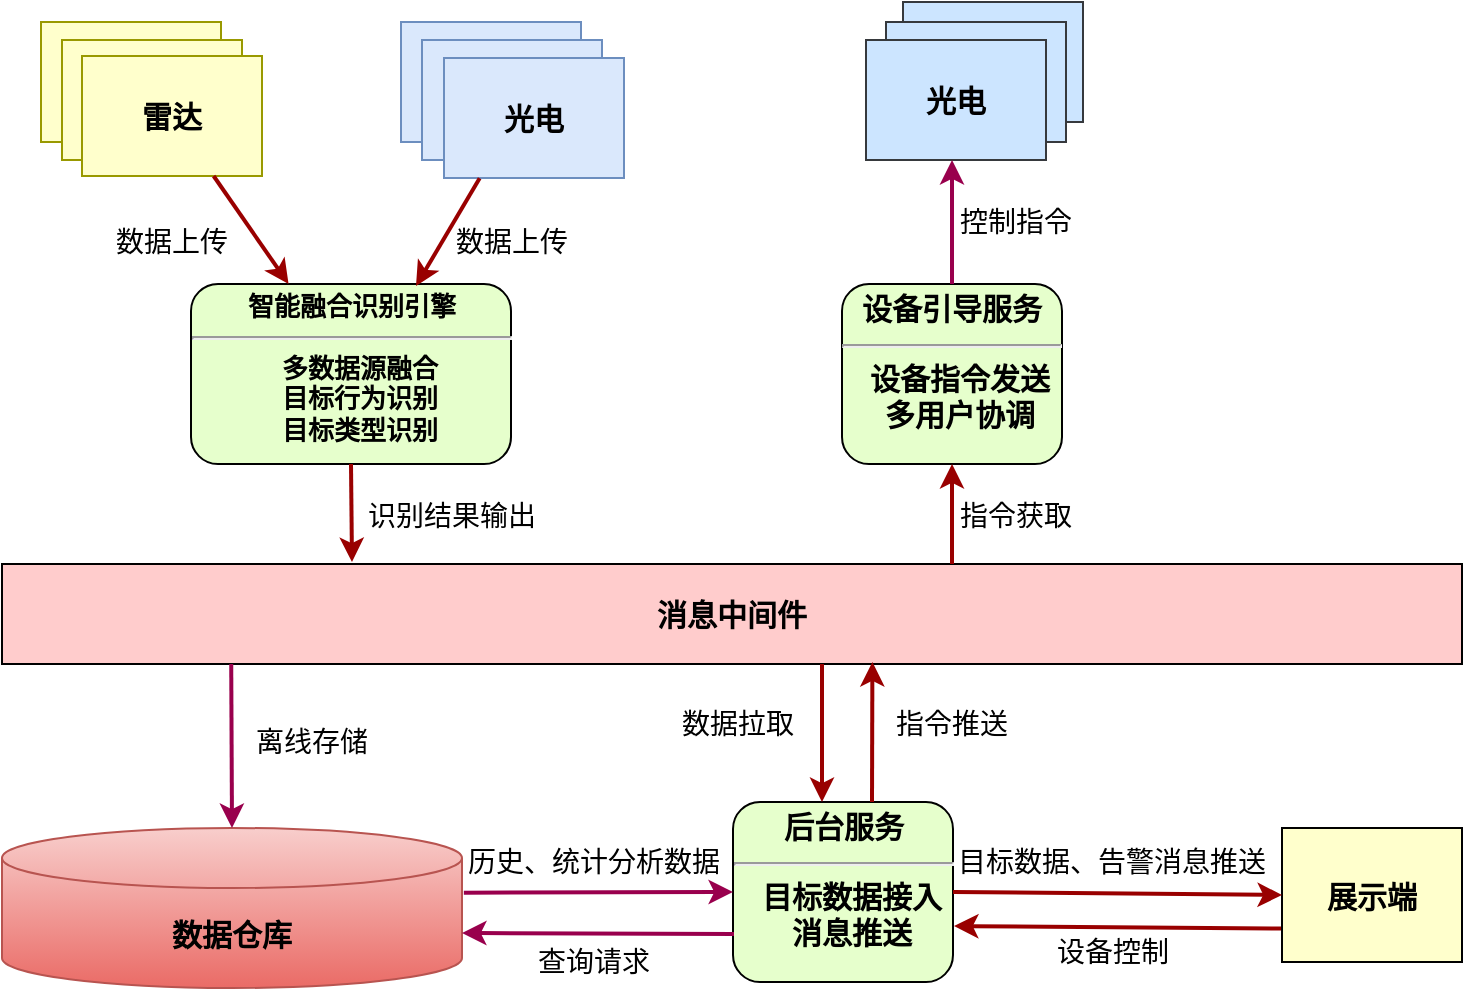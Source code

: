 <mxfile version="14.8.5" type="github">
  <diagram name="Page-1" id="c7558073-3199-34d8-9f00-42111426c3f3">
    <mxGraphModel dx="1422" dy="794" grid="1" gridSize="10" guides="1" tooltips="1" connect="1" arrows="1" fold="1" page="1" pageScale="1" pageWidth="826" pageHeight="1169" background="none" math="0" shadow="0">
      <root>
        <mxCell id="0" />
        <mxCell id="1" parent="0" />
        <mxCell id="IR85glNcwhPEIRknHeb9-98" value="" style="whiteSpace=wrap;align=center;verticalAlign=middle;fontStyle=1;strokeWidth=1;fillColor=#cce5ff;strokeColor=#36393d;fontSize=15;" vertex="1" parent="1">
          <mxGeometry x="510.5" y="110" width="90" height="60" as="geometry" />
        </mxCell>
        <mxCell id="IR85glNcwhPEIRknHeb9-97" value="" style="whiteSpace=wrap;align=center;verticalAlign=middle;fontStyle=1;strokeWidth=1;fillColor=#FFFFCC;strokeColor=#999900;fontSize=15;" vertex="1" parent="1">
          <mxGeometry x="79.5" y="120" width="90" height="60" as="geometry" />
        </mxCell>
        <mxCell id="IR85glNcwhPEIRknHeb9-96" value="" style="whiteSpace=wrap;align=center;verticalAlign=middle;fontStyle=1;strokeWidth=1;fillColor=#dae8fc;strokeColor=#6c8ebf;fontSize=15;" vertex="1" parent="1">
          <mxGeometry x="259.5" y="120" width="90" height="60" as="geometry" />
        </mxCell>
        <mxCell id="R9U-iux0W0cLTJDINrRn-130" value="" style="whiteSpace=wrap;align=center;verticalAlign=middle;fontStyle=1;strokeWidth=1;fillColor=#cce5ff;strokeColor=#36393d;fontSize=15;" parent="1" vertex="1">
          <mxGeometry x="502" y="120" width="90" height="60" as="geometry" />
        </mxCell>
        <mxCell id="R9U-iux0W0cLTJDINrRn-101" value="" style="whiteSpace=wrap;align=center;verticalAlign=middle;fontStyle=1;strokeWidth=1;fillColor=#FFFFCC;strokeColor=#999900;fontSize=15;" parent="1" vertex="1">
          <mxGeometry x="90" y="129" width="90" height="60" as="geometry" />
        </mxCell>
        <mxCell id="R9U-iux0W0cLTJDINrRn-100" value="" style="whiteSpace=wrap;align=center;verticalAlign=middle;fontStyle=1;strokeWidth=1;fillColor=#dae8fc;strokeColor=#6c8ebf;fontSize=15;" parent="1" vertex="1">
          <mxGeometry x="270" y="129" width="90" height="60" as="geometry" />
        </mxCell>
        <mxCell id="2" value="&lt;p style=&quot;margin: 4px 0px 0px; text-align: center; font-size: 13px;&quot;&gt;&lt;strong style=&quot;font-size: 13px;&quot;&gt;智能融合识别引擎&lt;/strong&gt;&lt;/p&gt;&lt;hr style=&quot;font-size: 13px;&quot;&gt;&lt;p style=&quot;margin: 0px 0px 0px 8px; font-size: 13px;&quot;&gt;&lt;span style=&quot;font-size: 13px;&quot;&gt;多数据源融合&lt;/span&gt;&lt;br style=&quot;font-size: 13px;&quot;&gt;&lt;/p&gt;&lt;p style=&quot;margin: 0px 0px 0px 8px; font-size: 13px;&quot;&gt;目标行为识别&lt;/p&gt;&lt;p style=&quot;margin: 0px 0px 0px 8px; font-size: 13px;&quot;&gt;目标类型识别&lt;/p&gt;" style="verticalAlign=middle;align=center;overflow=fill;fontSize=13;fontFamily=Helvetica;html=1;rounded=1;fontStyle=1;strokeWidth=1;fillColor=#E6FFCC" parent="1" vertex="1">
          <mxGeometry x="154.5" y="251" width="160" height="90" as="geometry" />
        </mxCell>
        <mxCell id="4" value="雷达" style="whiteSpace=wrap;align=center;verticalAlign=middle;fontStyle=1;strokeWidth=1;fillColor=#FFFFCC;strokeColor=#999900;fontSize=15;" parent="1" vertex="1">
          <mxGeometry x="100" y="137" width="90" height="60" as="geometry" />
        </mxCell>
        <mxCell id="5" value="消息中间件" style="shape=process;whiteSpace=wrap;align=center;verticalAlign=middle;size=0;fontStyle=1;strokeWidth=1;fillColor=#FFCCCC;fontSize=15;" parent="1" vertex="1">
          <mxGeometry x="60" y="391" width="730" height="50" as="geometry" />
        </mxCell>
        <mxCell id="37" value="" style="strokeColor=#990000;strokeWidth=2;fontSize=15;" parent="1" source="4" target="2" edge="1">
          <mxGeometry width="100" height="100" relative="1" as="geometry">
            <mxPoint x="113.5" y="190" as="sourcePoint" />
            <mxPoint x="213.5" y="90" as="targetPoint" />
          </mxGeometry>
        </mxCell>
        <mxCell id="11" value="&lt;p style=&quot;margin: 4px 0px 0px; text-align: center; font-size: 15px;&quot;&gt;&lt;strong style=&quot;font-size: 15px;&quot;&gt;后台服务&lt;/strong&gt;&lt;/p&gt;&lt;hr style=&quot;font-size: 15px;&quot;&gt;&lt;p style=&quot;margin: 0px 0px 0px 8px; font-size: 15px;&quot;&gt;目标数据接入&lt;/p&gt;&lt;p style=&quot;margin: 0px 0px 0px 8px; font-size: 15px;&quot;&gt;消息推送&lt;/p&gt;&lt;p style=&quot;margin: 0px 0px 0px 8px; font-size: 15px;&quot;&gt;&lt;br style=&quot;font-size: 15px;&quot;&gt;&lt;/p&gt;" style="verticalAlign=middle;align=center;overflow=fill;fontSize=15;fontFamily=Helvetica;html=1;rounded=1;fontStyle=1;strokeWidth=1;fillColor=#E6FFCC" parent="1" vertex="1">
          <mxGeometry x="425.5" y="510" width="110" height="90" as="geometry" />
        </mxCell>
        <mxCell id="52" value="数据上传" style="text;spacingTop=-5;align=center;fontSize=14;" parent="1" vertex="1">
          <mxGeometry x="130" y="220" width="30" height="20" as="geometry" />
        </mxCell>
        <mxCell id="57" value="识别结果输出" style="text;spacingTop=-5;align=center;strokeWidth=1;fontSize=14;" parent="1" vertex="1">
          <mxGeometry x="270" y="357" width="30" height="20" as="geometry" />
        </mxCell>
        <mxCell id="88" value="" style="edgeStyle=elbowEdgeStyle;elbow=horizontal;strokeColor=#990000;strokeWidth=2;fontSize=15;" parent="1" edge="1">
          <mxGeometry width="100" height="100" relative="1" as="geometry">
            <mxPoint x="470" y="441" as="sourcePoint" />
            <mxPoint x="470" y="510" as="targetPoint" />
            <Array as="points">
              <mxPoint x="470" y="470" />
            </Array>
          </mxGeometry>
        </mxCell>
        <mxCell id="96" value="数据拉取" style="text;spacingTop=-5;align=center;fontSize=14;" parent="1" vertex="1">
          <mxGeometry x="413.0" y="461" width="30" height="20" as="geometry" />
        </mxCell>
        <mxCell id="R9U-iux0W0cLTJDINrRn-96" value="光电" style="whiteSpace=wrap;align=center;verticalAlign=middle;fontStyle=1;strokeWidth=1;fillColor=#dae8fc;strokeColor=#6c8ebf;fontSize=15;" parent="1" vertex="1">
          <mxGeometry x="281" y="138" width="90" height="60" as="geometry" />
        </mxCell>
        <mxCell id="R9U-iux0W0cLTJDINrRn-97" value="" style="edgeStyle=none;noEdgeStyle=1;strokeColor=#990000;strokeWidth=2;exitX=0.198;exitY=1.002;exitDx=0;exitDy=0;exitPerimeter=0;fontSize=15;" parent="1" edge="1" source="R9U-iux0W0cLTJDINrRn-96">
          <mxGeometry width="100" height="100" relative="1" as="geometry">
            <mxPoint x="303" y="205" as="sourcePoint" />
            <mxPoint x="267" y="252" as="targetPoint" />
          </mxGeometry>
        </mxCell>
        <mxCell id="R9U-iux0W0cLTJDINrRn-98" value="数据上传" style="text;spacingTop=-5;align=center;strokeWidth=1;fontSize=14;" parent="1" vertex="1">
          <mxGeometry x="300" y="220" width="30" height="20" as="geometry" />
        </mxCell>
        <mxCell id="R9U-iux0W0cLTJDINrRn-103" value="" style="strokeColor=#990000;strokeWidth=2;exitX=0.5;exitY=1;exitDx=0;exitDy=0;elbow=vertical;fontSize=15;" parent="1" source="2" edge="1">
          <mxGeometry width="100" height="100" relative="1" as="geometry">
            <mxPoint x="511" y="310" as="sourcePoint" />
            <mxPoint x="235" y="390" as="targetPoint" />
          </mxGeometry>
        </mxCell>
        <mxCell id="R9U-iux0W0cLTJDINrRn-108" value="" style="elbow=horizontal;strokeColor=#990000;strokeWidth=2;exitX=0;exitY=0.75;exitDx=0;exitDy=0;fontSize=15;" parent="1" source="R9U-iux0W0cLTJDINrRn-109" edge="1">
          <mxGeometry width="100" height="100" relative="1" as="geometry">
            <mxPoint x="660" y="572" as="sourcePoint" />
            <mxPoint x="536" y="572" as="targetPoint" />
          </mxGeometry>
        </mxCell>
        <mxCell id="R9U-iux0W0cLTJDINrRn-109" value="展示端" style="whiteSpace=wrap;align=center;verticalAlign=middle;fontStyle=1;strokeWidth=1;fillColor=#FFFFCC;fontSize=15;" parent="1" vertex="1">
          <mxGeometry x="700" y="523" width="90" height="67" as="geometry" />
        </mxCell>
        <mxCell id="R9U-iux0W0cLTJDINrRn-115" value="" style="elbow=horizontal;strokeColor=#990000;strokeWidth=2;entryX=0;entryY=0.5;entryDx=0;entryDy=0;exitX=1;exitY=0.5;exitDx=0;exitDy=0;fontSize=15;" parent="1" source="11" target="R9U-iux0W0cLTJDINrRn-109" edge="1">
          <mxGeometry width="100" height="100" relative="1" as="geometry">
            <mxPoint x="506" y="600" as="sourcePoint" />
            <mxPoint x="488" y="610" as="targetPoint" />
          </mxGeometry>
        </mxCell>
        <mxCell id="R9U-iux0W0cLTJDINrRn-118" value="光电" style="whiteSpace=wrap;align=center;verticalAlign=middle;fontStyle=1;strokeWidth=1;fillColor=#cce5ff;strokeColor=#36393d;fontSize=15;" parent="1" vertex="1">
          <mxGeometry x="492" y="129" width="90" height="60" as="geometry" />
        </mxCell>
        <mxCell id="R9U-iux0W0cLTJDINrRn-120" value="&lt;p style=&quot;margin: 4px 0px 0px; text-align: center; font-size: 15px;&quot;&gt;设备引导服务&lt;/p&gt;&lt;hr style=&quot;font-size: 15px;&quot;&gt;&lt;p style=&quot;margin: 0px 0px 0px 8px; font-size: 15px;&quot;&gt;设备指令发送&lt;/p&gt;&lt;p style=&quot;margin: 0px 0px 0px 8px; font-size: 15px;&quot;&gt;多用户协调&lt;/p&gt;" style="verticalAlign=middle;align=center;overflow=fill;fontSize=15;fontFamily=Helvetica;html=1;rounded=1;fontStyle=1;strokeWidth=1;fillColor=#E6FFCC" parent="1" vertex="1">
          <mxGeometry x="480" y="251" width="110" height="90" as="geometry" />
        </mxCell>
        <mxCell id="R9U-iux0W0cLTJDINrRn-121" value="" style="elbow=horizontal;strokeColor=#990000;strokeWidth=2;exitX=0.75;exitY=0;exitDx=0;exitDy=0;entryX=0.563;entryY=0.98;entryDx=0;entryDy=0;entryPerimeter=0;fontSize=15;" parent="1" edge="1">
          <mxGeometry width="100" height="100" relative="1" as="geometry">
            <mxPoint x="495" y="510" as="sourcePoint" />
            <mxPoint x="495.2" y="440" as="targetPoint" />
          </mxGeometry>
        </mxCell>
        <mxCell id="R9U-iux0W0cLTJDINrRn-122" value="指令推送" style="text;spacingTop=-5;align=center;fontSize=14;" parent="1" vertex="1">
          <mxGeometry x="520.0" y="461" width="30" height="20" as="geometry" />
        </mxCell>
        <mxCell id="R9U-iux0W0cLTJDINrRn-123" value="" style="edgeStyle=none;noEdgeStyle=1;strokeColor=#990000;strokeWidth=2;entryX=0.5;entryY=1;entryDx=0;entryDy=0;fontSize=15;" parent="1" target="R9U-iux0W0cLTJDINrRn-120" edge="1">
          <mxGeometry width="100" height="100" relative="1" as="geometry">
            <mxPoint x="535" y="391" as="sourcePoint" />
            <mxPoint x="244.2" y="401.35" as="targetPoint" />
          </mxGeometry>
        </mxCell>
        <mxCell id="R9U-iux0W0cLTJDINrRn-124" value="指令获取" style="text;spacingTop=-5;align=center;strokeWidth=1;fontSize=14;" parent="1" vertex="1">
          <mxGeometry x="552" y="357" width="30" height="20" as="geometry" />
        </mxCell>
        <mxCell id="R9U-iux0W0cLTJDINrRn-127" value="" style="endArrow=classic;html=1;strokeColor=#99004D;strokeWidth=2;exitX=0.5;exitY=0;exitDx=0;exitDy=0;fontSize=15;" parent="1" source="R9U-iux0W0cLTJDINrRn-120" edge="1">
          <mxGeometry width="50" height="50" relative="1" as="geometry">
            <mxPoint x="480" y="230" as="sourcePoint" />
            <mxPoint x="535" y="189" as="targetPoint" />
          </mxGeometry>
        </mxCell>
        <mxCell id="R9U-iux0W0cLTJDINrRn-134" value="数据仓库" style="shape=cylinder3;whiteSpace=wrap;html=1;boundedLbl=1;backgroundOutline=1;size=15;strokeColor=#b85450;fillColor=#f8cecc;gradientColor=#ea6b66;fontSize=15;fontStyle=1" parent="1" vertex="1">
          <mxGeometry x="60" y="523" width="230" height="80" as="geometry" />
        </mxCell>
        <mxCell id="R9U-iux0W0cLTJDINrRn-135" value="" style="endArrow=classic;html=1;strokeColor=#99004D;strokeWidth=2;entryX=0.5;entryY=0;entryDx=0;entryDy=0;entryPerimeter=0;fontSize=15;exitX=0.157;exitY=1.001;exitDx=0;exitDy=0;exitPerimeter=0;" parent="1" target="R9U-iux0W0cLTJDINrRn-134" edge="1" source="5">
          <mxGeometry width="50" height="50" relative="1" as="geometry">
            <mxPoint x="183" y="441" as="sourcePoint" />
            <mxPoint x="240" y="550" as="targetPoint" />
          </mxGeometry>
        </mxCell>
        <mxCell id="R9U-iux0W0cLTJDINrRn-136" value="离线存储" style="text;spacingTop=-5;align=center;fontSize=14;" parent="1" vertex="1">
          <mxGeometry x="200.0" y="470" width="30" height="20" as="geometry" />
        </mxCell>
        <mxCell id="R9U-iux0W0cLTJDINrRn-139" value="" style="endArrow=classic;html=1;strokeColor=#99004D;strokeWidth=2;entryX=0;entryY=0.5;entryDx=0;entryDy=0;fontSize=15;exitX=1.004;exitY=0.404;exitDx=0;exitDy=0;exitPerimeter=0;" parent="1" target="11" edge="1" source="R9U-iux0W0cLTJDINrRn-134">
          <mxGeometry width="50" height="50" relative="1" as="geometry">
            <mxPoint x="315" y="555" as="sourcePoint" />
            <mxPoint x="420" y="550" as="targetPoint" />
          </mxGeometry>
        </mxCell>
        <mxCell id="R9U-iux0W0cLTJDINrRn-140" value="" style="endArrow=classic;html=1;strokeColor=#99004D;strokeWidth=2;entryX=1;entryY=0;entryDx=0;entryDy=52.5;entryPerimeter=0;fontSize=15;" parent="1" target="R9U-iux0W0cLTJDINrRn-134" edge="1">
          <mxGeometry width="50" height="50" relative="1" as="geometry">
            <mxPoint x="426" y="576" as="sourcePoint" />
            <mxPoint x="370" y="630" as="targetPoint" />
          </mxGeometry>
        </mxCell>
        <mxCell id="R9U-iux0W0cLTJDINrRn-141" value="历史、统计分析数据" style="text;spacingTop=-5;align=center;fontSize=14;" parent="1" vertex="1">
          <mxGeometry x="341.0" y="530" width="30" height="20" as="geometry" />
        </mxCell>
        <mxCell id="R9U-iux0W0cLTJDINrRn-142" value="目标数据、告警消息推送" style="text;spacingTop=-5;align=center;strokeWidth=1;fontSize=14;" parent="1" vertex="1">
          <mxGeometry x="600.0" y="530" width="30" height="20" as="geometry" />
        </mxCell>
        <mxCell id="R9U-iux0W0cLTJDINrRn-145" value="控制指令" style="text;spacingTop=-5;align=center;strokeWidth=1;fontSize=14;" parent="1" vertex="1">
          <mxGeometry x="552" y="210" width="30" height="20" as="geometry" />
        </mxCell>
        <mxCell id="IR85glNcwhPEIRknHeb9-100" value="设备控制" style="text;spacingTop=-5;align=center;strokeWidth=1;fontSize=14;" vertex="1" parent="1">
          <mxGeometry x="600.5" y="575" width="30" height="20" as="geometry" />
        </mxCell>
        <mxCell id="IR85glNcwhPEIRknHeb9-101" value="查询请求" style="text;spacingTop=-5;align=center;fontSize=14;" vertex="1" parent="1">
          <mxGeometry x="341.0" y="580" width="30" height="20" as="geometry" />
        </mxCell>
      </root>
    </mxGraphModel>
  </diagram>
</mxfile>
